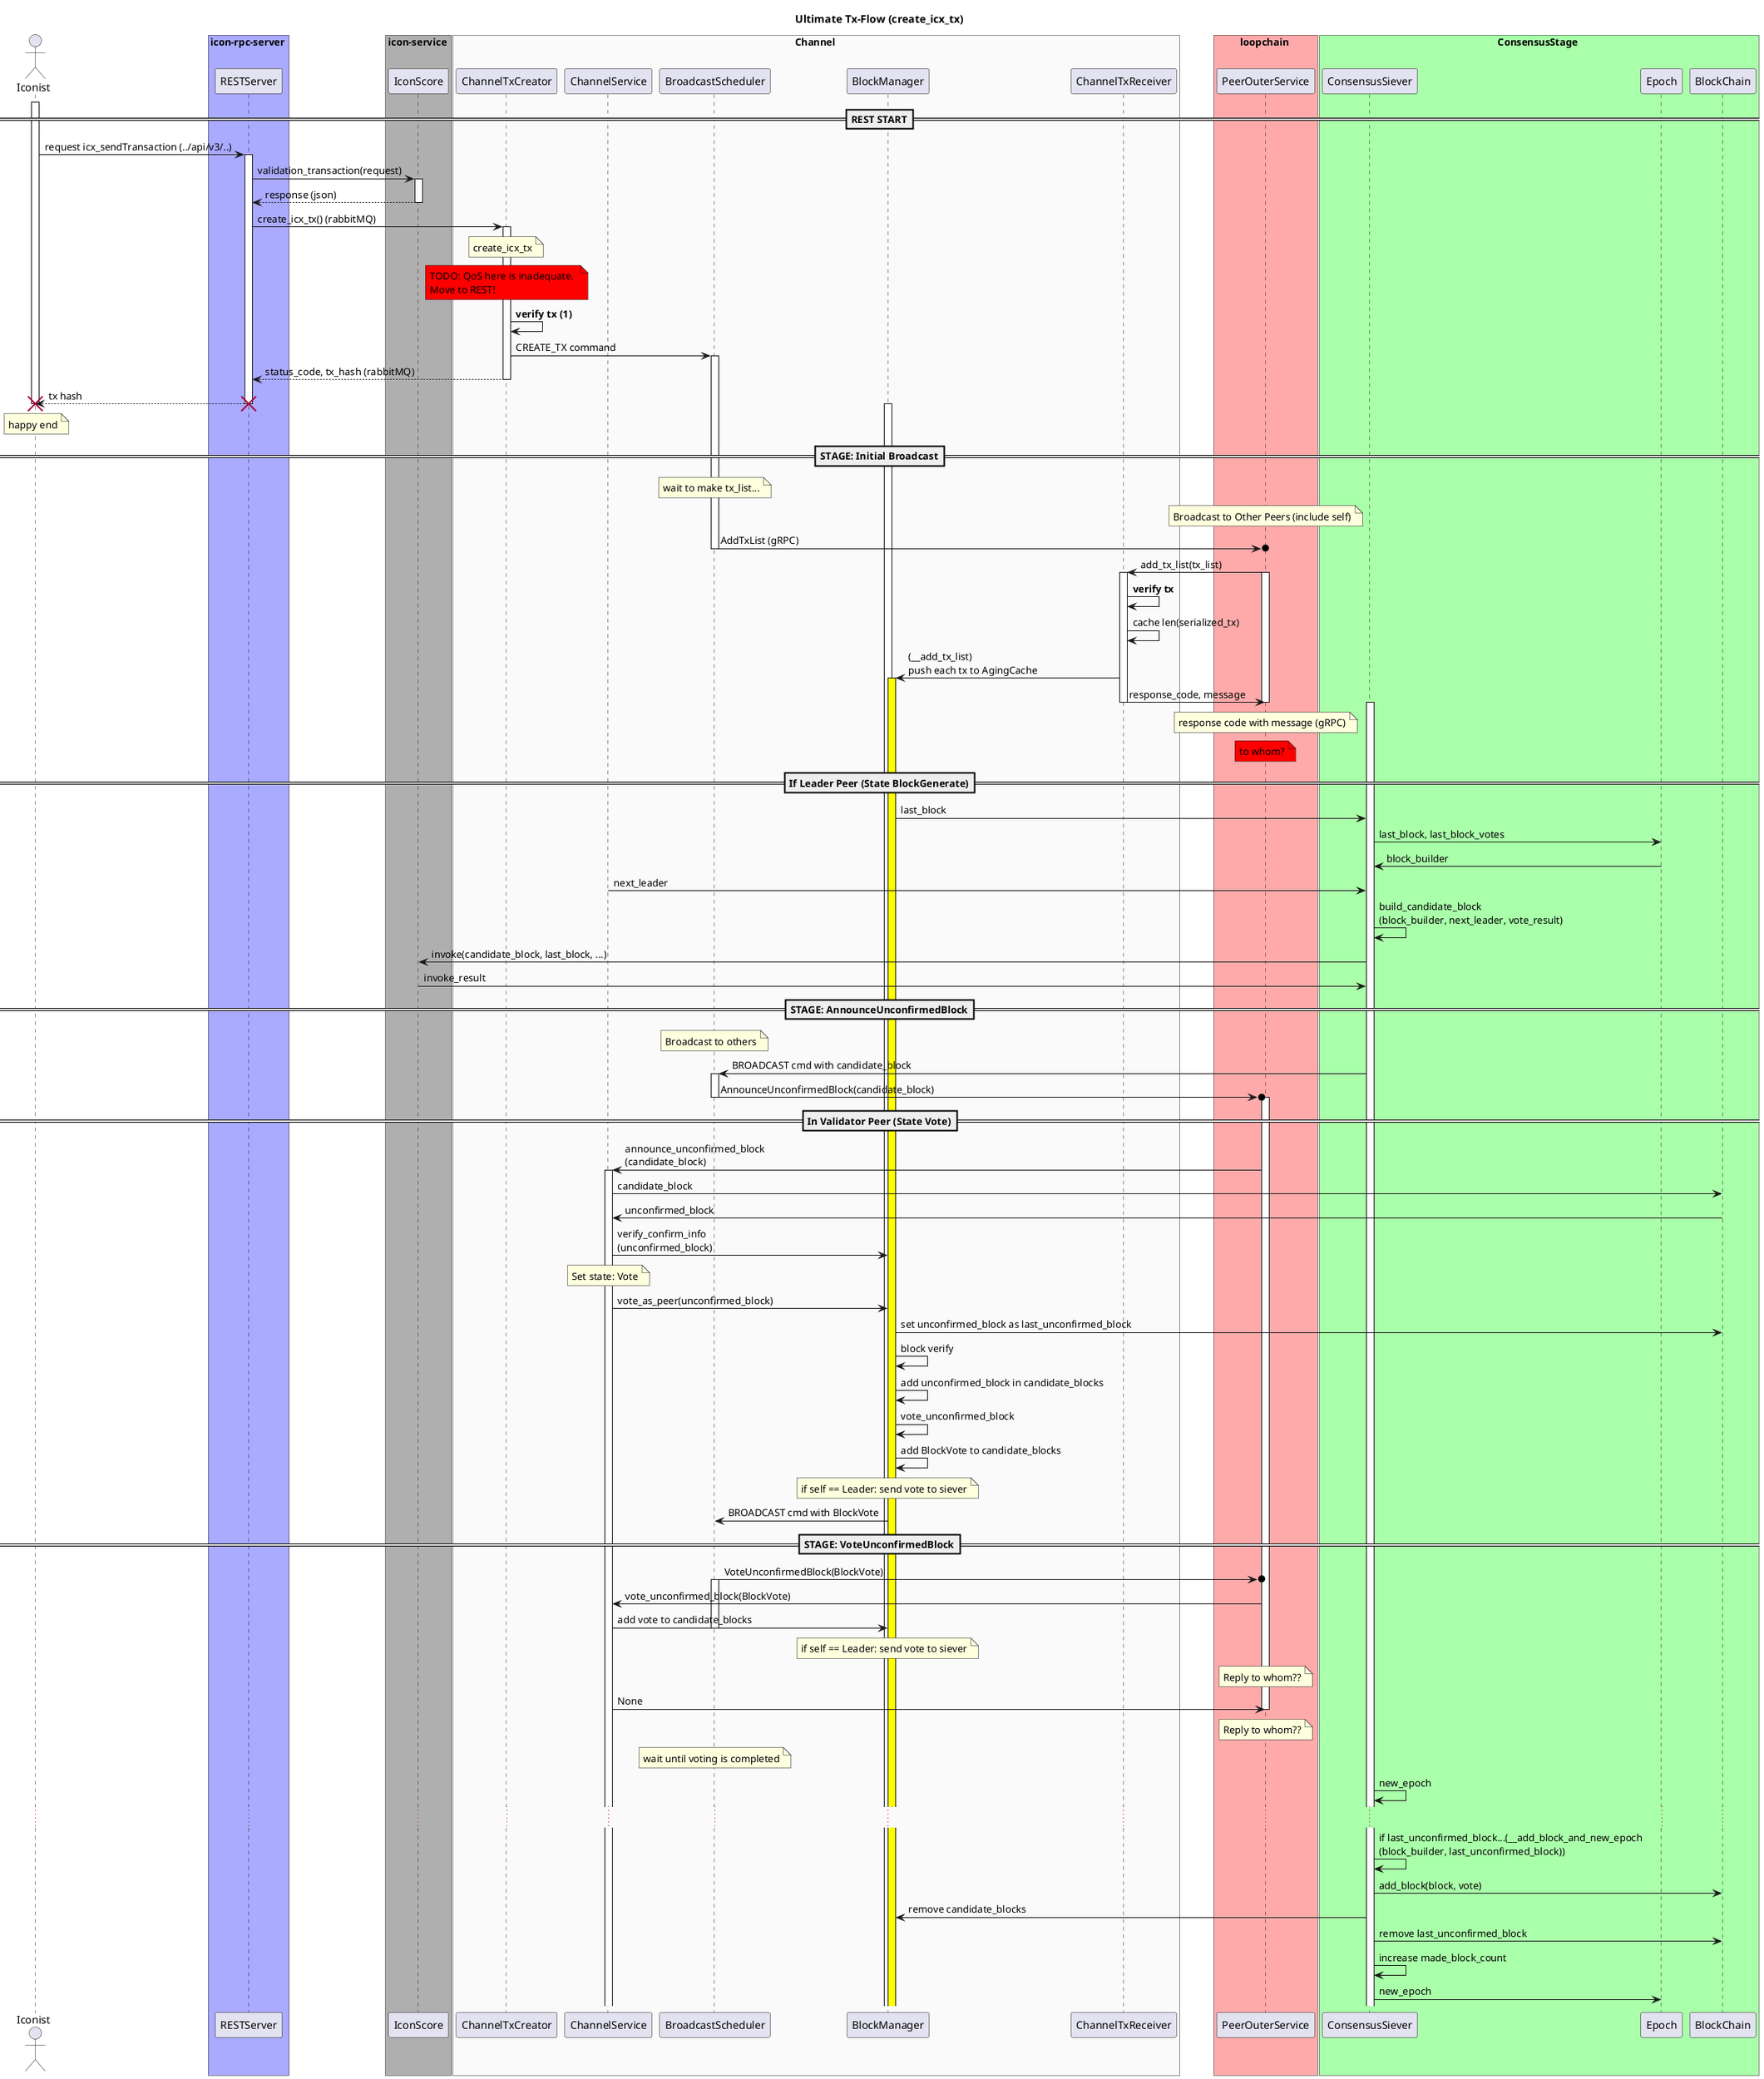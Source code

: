 @startuml

title Ultimate Tx-Flow (create_icx_tx)

' === Define participants
actor Iconist as user

box icon-rpc-server #AAAAFF
    participant RESTServer as rest
end box

box icon-service #AFAFAF
    participant IconScore as score
end box

box Channel #FAFAFA
    participant ChannelTxCreator as tx_creator
    participant ChannelService as channel_service
    participant BroadcastScheduler as broadcaster
    participant BlockManager as block_manager
    participant ChannelTxReceiver as tx_receiver
end box

box loopchain #FFAAAA
    participant PeerOuterService as peer_outer
end box

box ConsensusStage #AAFFAA
    participant ConsensusSiever as siever
    participant Epoch as epoch
    participant BlockChain as block_chain
end box


' ----- Relations
==REST START==
activate user

user -> rest: request icx_sendTransaction (../api/v3/..)
activate rest
rest -> score: validation_transaction(request)
activate score
score --> rest: response (json)
deactivate score
rest -> tx_creator: create_icx_tx() (rabbitMQ)

note over tx_creator: create_icx_tx
activate tx_creator
note over tx_creator #red: TODO: QoS here is inadequate. \nMove to REST!
tx_creator -> tx_creator: **verify tx (1)**
tx_creator -> broadcaster: CREATE_TX command
activate broadcaster
tx_creator --> rest: status_code, tx_hash (rabbitMQ)
deactivate tx_creator
user <-- rest: tx hash
note over user: happy end
destroy rest
destroy user

==STAGE: Initial Broadcast==
activate block_manager
note over broadcaster: wait to make tx_list...
note over peer_outer: Broadcast to Other Peers (include self)
broadcaster ->o peer_outer: AddTxList (gRPC)
deactivate broadcaster

' --- Another Peer
peer_outer -> tx_receiver: add_tx_list(tx_list)
activate peer_outer
activate tx_receiver
tx_receiver -> tx_receiver: **verify tx**
tx_receiver -> tx_receiver: cache len(serialized_tx)

tx_receiver -> block_manager: (__add_tx_list) \npush each tx to AgingCache
activate block_manager #yellow
tx_receiver -> peer_outer: response_code, message
deactivate tx_receiver

note over peer_outer: response code with message (gRPC)
note over peer_outer #red: to whom?
deactivate peer_outer

==If Leader Peer (State BlockGenerate)==
activate siever
block_manager -> siever: last_block
siever -> epoch: last_block, last_block_votes
epoch -> siever: block_builder
channel_service -> siever: next_leader
siever -> siever: build_candidate_block\n(block_builder, next_leader, vote_result)
siever -> score: invoke(candidate_block, last_block, ...)
score -> siever: invoke_result

==STAGE: AnnounceUnconfirmedBlock==
note over broadcaster: Broadcast to others
siever -> broadcaster: BROADCAST cmd with candidate_block
activate broadcaster
broadcaster ->o peer_outer: AnnounceUnconfirmedBlock(candidate_block)
deactivate broadcaster

==In Validator Peer (State Vote)==
activate peer_outer
peer_outer -> channel_service: announce_unconfirmed_block\n(candidate_block)
activate channel_service
channel_service -> block_chain: candidate_block
block_chain -> channel_service: unconfirmed_block
channel_service -> block_manager: verify_confirm_info\n(unconfirmed_block)
note over channel_service: Set state: Vote
channel_service -> block_manager: vote_as_peer(unconfirmed_block)
block_manager -> block_chain: set unconfirmed_block as last_unconfirmed_block
block_manager -> block_manager: block verify
block_manager -> block_manager: add unconfirmed_block in candidate_blocks
block_manager -> block_manager: vote_unconfirmed_block
block_manager -> block_manager: add BlockVote to candidate_blocks
note over block_manager: if self == Leader: send vote to siever
block_manager -> broadcaster: BROADCAST cmd with BlockVote

==STAGE: VoteUnconfirmedBlock==
broadcaster ->o peer_outer: VoteUnconfirmedBlock(BlockVote)
activate broadcaster
peer_outer -> channel_service: vote_unconfirmed_block(BlockVote)
channel_service -> block_manager: add vote to candidate_blocks
note over block_manager: if self == Leader: send vote to siever
note over peer_outer: Reply to whom??
deactivate broadcaster

channel_service -> peer_outer: None
deactivate peer_outer
note over peer_outer: Reply to whom??

note over broadcaster: wait until voting is completed
siever -> siever: new_epoch

...

siever -> siever: if last_unconfirmed_block...(__add_block_and_new_epoch \n(block_builder, last_unconfirmed_block))
siever -> block_chain: add_block(block, vote)
siever -> block_manager: remove candidate_blocks
siever -> block_chain: remove last_unconfirmed_block
siever -> siever: increase made_block_count
siever -> epoch: new_epoch



' ============= Comments =============
'verify below
' - pre_verify: invalid nid
' - verify: verify_loosely
' - verify_loosely: hash, signature, is_unique_hash
@enduml
